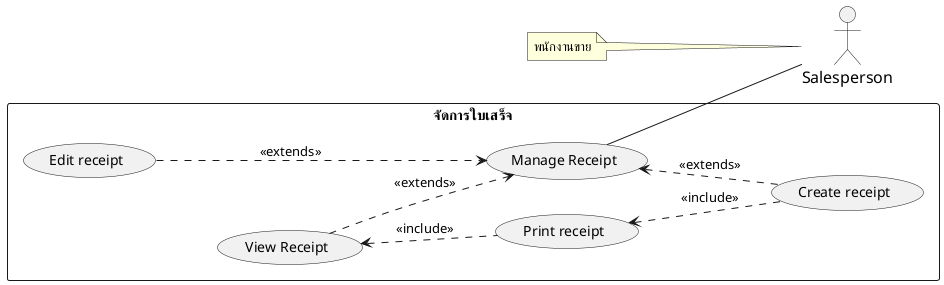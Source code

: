 @startuml
'https://plantuml.com/usecase-diagram

skinparam sequence {
    ParticipantFontName Thai
    ParticipantFontSize 16
    ActorFontSize 16
    ActorFontName Thai
}
'skinparam linetype polyline
' skinparam linetype ortho

skinparam Participant{
    FontColor #efefef
    BorderColor #c0c0c0
}
skinparam Sequence{
    ParticipantBorderThickness .5
    LifeLineBorderColor #8a8a8a
}
left to right direction

actor Salesperson as actorSalesperson
note left of actorSalesperson : พนักงานขาย


' =================== Stock System ===================
rectangle "จัดการใบเสร็จ" as manageReceipt {


    '    ออกใบเสร็จ
    usecase (Manage Receipt) as (usecaseReceipt)
    usecase (View Receipt) as (usecaseViewReceipt)
    usecase (Print receipt) as (usecasePrintReceipt)
    usecase (Edit receipt) as (usecaseEditReceipt)
    usecase (Create receipt) as (usecaseCreateReceipt)



    '===========================================================
    ' ===                  Associate Flow                    ===
    '===========================================================




    ' ================ Receipt ================
    (usecaseCreateReceipt) .up.> (usecaseReceipt) : <<extends>>
    (usecaseViewReceipt) .> (usecaseReceipt) : <<extends>>
    (usecaseEditReceipt) ...> (usecaseReceipt) : <<extends>>
    (usecaseCreateReceipt) .up.> (usecasePrintReceipt) : <<include>>
    (usecaseViewReceipt)  <..   (usecasePrintReceipt): <<include>>

    (usecaseReceipt) -- actorSalesperson




}

@enduml